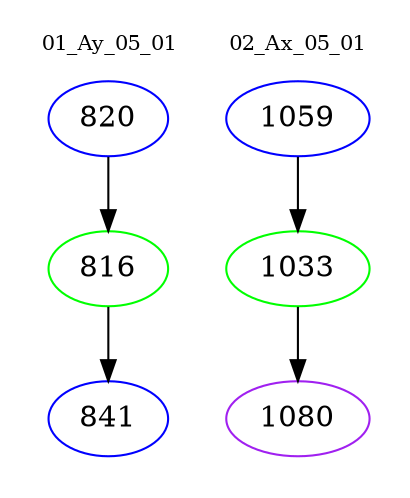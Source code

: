 digraph{
subgraph cluster_0 {
color = white
label = "01_Ay_05_01";
fontsize=10;
T0_820 [label="820", color="blue"]
T0_820 -> T0_816 [color="black"]
T0_816 [label="816", color="green"]
T0_816 -> T0_841 [color="black"]
T0_841 [label="841", color="blue"]
}
subgraph cluster_1 {
color = white
label = "02_Ax_05_01";
fontsize=10;
T1_1059 [label="1059", color="blue"]
T1_1059 -> T1_1033 [color="black"]
T1_1033 [label="1033", color="green"]
T1_1033 -> T1_1080 [color="black"]
T1_1080 [label="1080", color="purple"]
}
}
